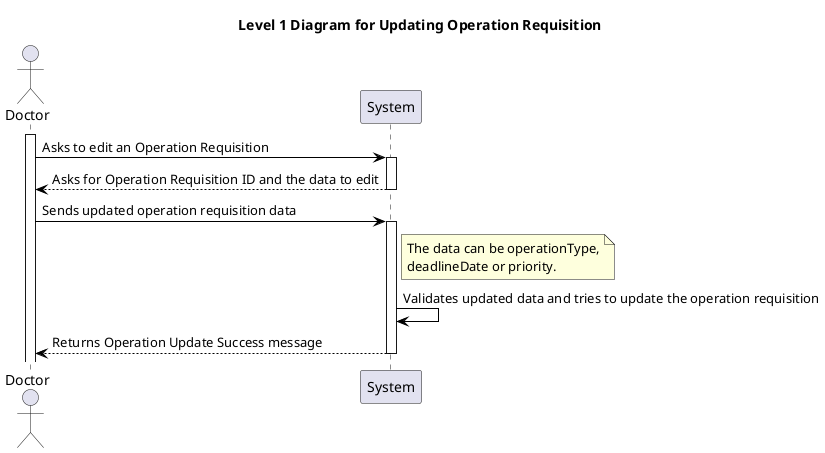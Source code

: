 @startuml level_1

title Level 1 Diagram for Updating Operation Requisition

hide empty members
'skinparam Linetype ortho

skinparam class {
    BackgroundColor<<valueObject>> #D6EAF8
    BackgroundColor<<root>> #FDEBD0
    BackgroundColor<<service>> #D1F2EB
    BackgroundColor #FEF9E7
    ArrowColor Black
}

skinparam package {
    BackgroundColor #EBF5FB
}

actor Doctor as D

activate D
D -> System: Asks to edit an Operation Requisition
activate System
System --> D: Asks for Operation Requisition ID and the data to edit
deactivate System
D -> System: Sends updated operation requisition data
note right of System: The data can be operationType,\ndeadlineDate or priority.
activate System
System -> System: Validates updated data and tries to update the operation requisition
System --> D: Returns Operation Update Success message
deactivate System

@enduml